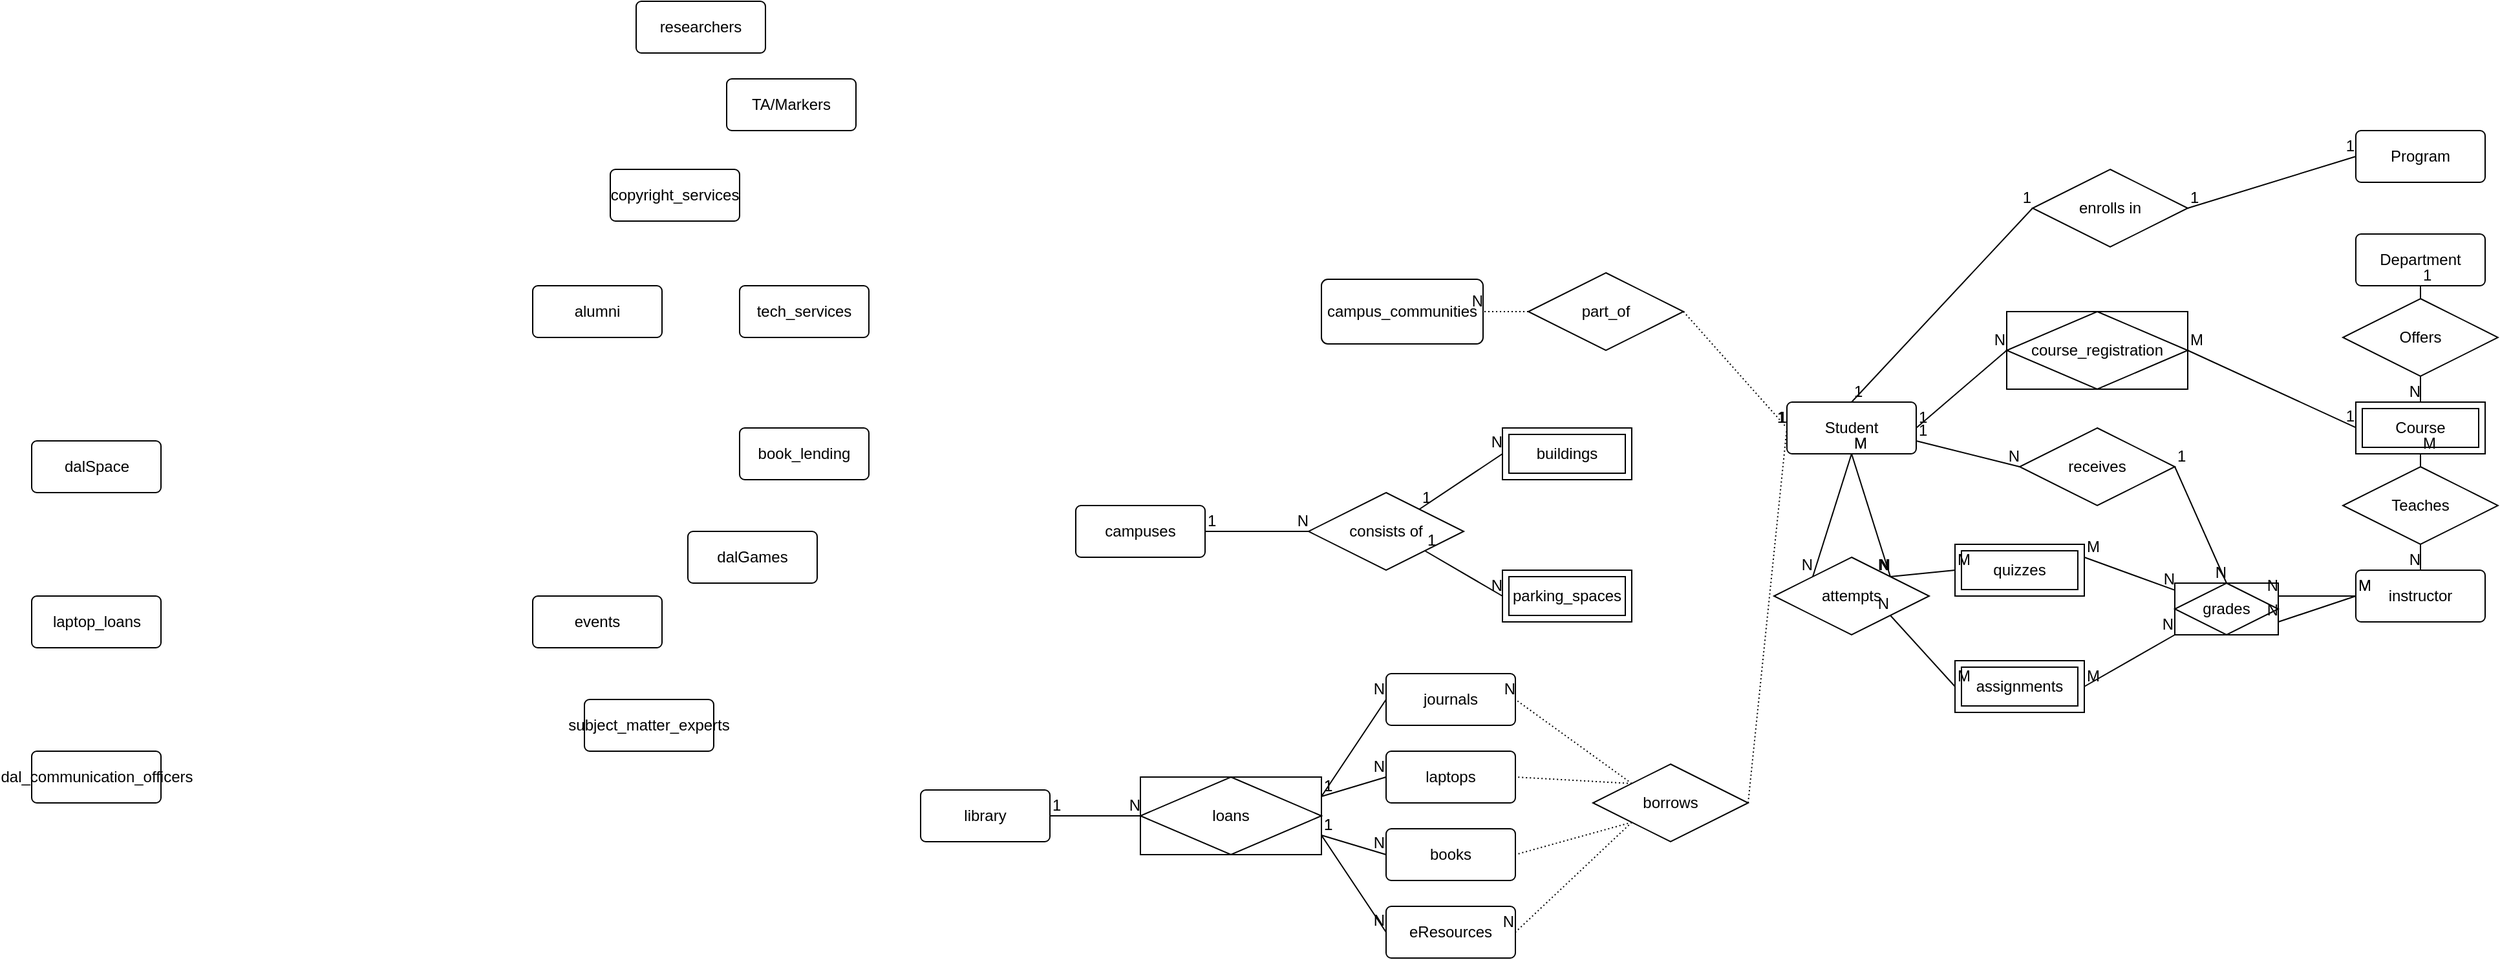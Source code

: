 <mxfile version="20.4.1" type="github">
  <diagram id="mwoVhFl-aJVlrdxnuhqF" name="Page-1">
    <mxGraphModel dx="1166" dy="507" grid="1" gridSize="10" guides="1" tooltips="1" connect="1" arrows="1" fold="1" page="1" pageScale="1" pageWidth="850" pageHeight="1100" math="0" shadow="0">
      <root>
        <mxCell id="0" />
        <mxCell id="1" parent="0" />
        <mxCell id="DxV6wrBg2BRAPzbYnxqS-28" value="campus_communities" style="rounded=1;arcSize=10;whiteSpace=wrap;html=1;align=center;" vertex="1" parent="1">
          <mxGeometry x="1080" y="275" width="125" height="50" as="geometry" />
        </mxCell>
        <mxCell id="DxV6wrBg2BRAPzbYnxqS-131" value="grades" style="shape=associativeEntity;whiteSpace=wrap;html=1;align=center;" vertex="1" parent="1">
          <mxGeometry x="1740" y="510" width="80" height="40" as="geometry" />
        </mxCell>
        <mxCell id="DxV6wrBg2BRAPzbYnxqS-3" value="quizzes" style="shape=ext;margin=3;double=1;whiteSpace=wrap;html=1;align=center;" vertex="1" parent="1">
          <mxGeometry x="1570" y="480" width="100" height="40" as="geometry" />
        </mxCell>
        <mxCell id="DxV6wrBg2BRAPzbYnxqS-5" value="parking_spaces" style="shape=ext;margin=3;double=1;whiteSpace=wrap;html=1;align=center;" vertex="1" parent="1">
          <mxGeometry x="1220" y="500" width="100" height="40" as="geometry" />
        </mxCell>
        <mxCell id="DxV6wrBg2BRAPzbYnxqS-6" value="buildings" style="shape=ext;margin=3;double=1;whiteSpace=wrap;html=1;align=center;" vertex="1" parent="1">
          <mxGeometry x="1220" y="390" width="100" height="40" as="geometry" />
        </mxCell>
        <mxCell id="DxV6wrBg2BRAPzbYnxqS-7" value="dal_communication_officers" style="rounded=1;arcSize=10;whiteSpace=wrap;html=1;align=center;" vertex="1" parent="1">
          <mxGeometry x="82.5" y="640" width="100" height="40" as="geometry" />
        </mxCell>
        <mxCell id="DxV6wrBg2BRAPzbYnxqS-8" value="subject_matter_experts" style="rounded=1;arcSize=10;whiteSpace=wrap;html=1;align=center;" vertex="1" parent="1">
          <mxGeometry x="510" y="600" width="100" height="40" as="geometry" />
        </mxCell>
        <mxCell id="DxV6wrBg2BRAPzbYnxqS-9" value="dalGames" style="rounded=1;arcSize=10;whiteSpace=wrap;html=1;align=center;" vertex="1" parent="1">
          <mxGeometry x="590" y="470" width="100" height="40" as="geometry" />
        </mxCell>
        <mxCell id="DxV6wrBg2BRAPzbYnxqS-10" value="events" style="rounded=1;arcSize=10;whiteSpace=wrap;html=1;align=center;" vertex="1" parent="1">
          <mxGeometry x="470" y="520" width="100" height="40" as="geometry" />
        </mxCell>
        <mxCell id="DxV6wrBg2BRAPzbYnxqS-11" value="eResources" style="rounded=1;arcSize=10;whiteSpace=wrap;html=1;align=center;" vertex="1" parent="1">
          <mxGeometry x="1130" y="760" width="100" height="40" as="geometry" />
        </mxCell>
        <mxCell id="DxV6wrBg2BRAPzbYnxqS-12" value="laptop_loans" style="rounded=1;arcSize=10;whiteSpace=wrap;html=1;align=center;" vertex="1" parent="1">
          <mxGeometry x="82.5" y="520" width="100" height="40" as="geometry" />
        </mxCell>
        <mxCell id="DxV6wrBg2BRAPzbYnxqS-13" value="book_lending" style="rounded=1;arcSize=10;whiteSpace=wrap;html=1;align=center;" vertex="1" parent="1">
          <mxGeometry x="630" y="390" width="100" height="40" as="geometry" />
        </mxCell>
        <mxCell id="DxV6wrBg2BRAPzbYnxqS-15" value="journals" style="rounded=1;arcSize=10;whiteSpace=wrap;html=1;align=center;" vertex="1" parent="1">
          <mxGeometry x="1130" y="580" width="100" height="40" as="geometry" />
        </mxCell>
        <mxCell id="DxV6wrBg2BRAPzbYnxqS-17" value="dalSpace" style="rounded=1;arcSize=10;whiteSpace=wrap;html=1;align=center;" vertex="1" parent="1">
          <mxGeometry x="82.5" y="400" width="100" height="40" as="geometry" />
        </mxCell>
        <mxCell id="DxV6wrBg2BRAPzbYnxqS-18" value="copyright_services" style="rounded=1;arcSize=10;whiteSpace=wrap;html=1;align=center;" vertex="1" parent="1">
          <mxGeometry x="530" y="190" width="100" height="40" as="geometry" />
        </mxCell>
        <mxCell id="DxV6wrBg2BRAPzbYnxqS-19" value="tech_services" style="rounded=1;arcSize=10;whiteSpace=wrap;html=1;align=center;" vertex="1" parent="1">
          <mxGeometry x="630" y="280" width="100" height="40" as="geometry" />
        </mxCell>
        <mxCell id="DxV6wrBg2BRAPzbYnxqS-20" value="alumni" style="rounded=1;arcSize=10;whiteSpace=wrap;html=1;align=center;" vertex="1" parent="1">
          <mxGeometry x="470" y="280" width="100" height="40" as="geometry" />
        </mxCell>
        <mxCell id="DxV6wrBg2BRAPzbYnxqS-21" value="Department" style="rounded=1;arcSize=10;whiteSpace=wrap;html=1;align=center;" vertex="1" parent="1">
          <mxGeometry x="1880" y="240" width="100" height="40" as="geometry" />
        </mxCell>
        <mxCell id="DxV6wrBg2BRAPzbYnxqS-22" value="campuses" style="rounded=1;arcSize=10;whiteSpace=wrap;html=1;align=center;" vertex="1" parent="1">
          <mxGeometry x="890" y="450" width="100" height="40" as="geometry" />
        </mxCell>
        <mxCell id="DxV6wrBg2BRAPzbYnxqS-23" value="TA/Markers" style="rounded=1;arcSize=10;whiteSpace=wrap;html=1;align=center;" vertex="1" parent="1">
          <mxGeometry x="620" y="120" width="100" height="40" as="geometry" />
        </mxCell>
        <mxCell id="DxV6wrBg2BRAPzbYnxqS-24" value="researchers" style="rounded=1;arcSize=10;whiteSpace=wrap;html=1;align=center;" vertex="1" parent="1">
          <mxGeometry x="550" y="60" width="100" height="40" as="geometry" />
        </mxCell>
        <mxCell id="DxV6wrBg2BRAPzbYnxqS-25" value="instructor" style="rounded=1;arcSize=10;whiteSpace=wrap;html=1;align=center;" vertex="1" parent="1">
          <mxGeometry x="1880" y="500" width="100" height="40" as="geometry" />
        </mxCell>
        <mxCell id="DxV6wrBg2BRAPzbYnxqS-33" value="consists of" style="shape=rhombus;perimeter=rhombusPerimeter;whiteSpace=wrap;html=1;align=center;" vertex="1" parent="1">
          <mxGeometry x="1070" y="440" width="120" height="60" as="geometry" />
        </mxCell>
        <mxCell id="DxV6wrBg2BRAPzbYnxqS-37" value="" style="endArrow=none;html=1;rounded=0;exitX=1;exitY=0.5;exitDx=0;exitDy=0;entryX=0;entryY=0.5;entryDx=0;entryDy=0;" edge="1" parent="1" source="DxV6wrBg2BRAPzbYnxqS-22" target="DxV6wrBg2BRAPzbYnxqS-33">
          <mxGeometry relative="1" as="geometry">
            <mxPoint x="1130" y="370" as="sourcePoint" />
            <mxPoint x="1290" y="370" as="targetPoint" />
          </mxGeometry>
        </mxCell>
        <mxCell id="DxV6wrBg2BRAPzbYnxqS-38" value="1" style="resizable=0;html=1;align=left;verticalAlign=bottom;" connectable="0" vertex="1" parent="DxV6wrBg2BRAPzbYnxqS-37">
          <mxGeometry x="-1" relative="1" as="geometry" />
        </mxCell>
        <mxCell id="DxV6wrBg2BRAPzbYnxqS-39" value="N" style="resizable=0;html=1;align=right;verticalAlign=bottom;" connectable="0" vertex="1" parent="DxV6wrBg2BRAPzbYnxqS-37">
          <mxGeometry x="1" relative="1" as="geometry" />
        </mxCell>
        <mxCell id="DxV6wrBg2BRAPzbYnxqS-26" value="Student" style="rounded=1;arcSize=10;whiteSpace=wrap;html=1;align=center;" vertex="1" parent="1">
          <mxGeometry x="1440" y="370" width="100" height="40" as="geometry" />
        </mxCell>
        <mxCell id="DxV6wrBg2BRAPzbYnxqS-67" value="Course" style="shape=ext;margin=3;double=1;whiteSpace=wrap;html=1;align=center;" vertex="1" parent="1">
          <mxGeometry x="1880" y="370" width="100" height="40" as="geometry" />
        </mxCell>
        <mxCell id="DxV6wrBg2BRAPzbYnxqS-107" value="" style="endArrow=none;html=1;rounded=0;strokeColor=default;jumpStyle=arc;exitX=1;exitY=0.5;exitDx=0;exitDy=0;entryX=0;entryY=0.5;entryDx=0;entryDy=0;" edge="1" parent="1" source="DxV6wrBg2BRAPzbYnxqS-26" target="DxV6wrBg2BRAPzbYnxqS-68">
          <mxGeometry relative="1" as="geometry">
            <mxPoint x="1550" y="420" as="sourcePoint" />
            <mxPoint x="1710" y="420" as="targetPoint" />
          </mxGeometry>
        </mxCell>
        <mxCell id="DxV6wrBg2BRAPzbYnxqS-108" value="1" style="resizable=0;html=1;align=left;verticalAlign=bottom;" connectable="0" vertex="1" parent="DxV6wrBg2BRAPzbYnxqS-107">
          <mxGeometry x="-1" relative="1" as="geometry" />
        </mxCell>
        <mxCell id="DxV6wrBg2BRAPzbYnxqS-109" value="N" style="resizable=0;html=1;align=right;verticalAlign=bottom;" connectable="0" vertex="1" parent="DxV6wrBg2BRAPzbYnxqS-107">
          <mxGeometry x="1" relative="1" as="geometry" />
        </mxCell>
        <mxCell id="DxV6wrBg2BRAPzbYnxqS-110" value="" style="endArrow=none;html=1;rounded=0;strokeColor=default;jumpStyle=arc;exitX=1;exitY=0.5;exitDx=0;exitDy=0;entryX=0;entryY=0.5;entryDx=0;entryDy=0;" edge="1" parent="1" source="DxV6wrBg2BRAPzbYnxqS-68">
          <mxGeometry relative="1" as="geometry">
            <mxPoint x="1780" y="389.71" as="sourcePoint" />
            <mxPoint x="1880" y="389.71" as="targetPoint" />
          </mxGeometry>
        </mxCell>
        <mxCell id="DxV6wrBg2BRAPzbYnxqS-111" value="M" style="resizable=0;html=1;align=left;verticalAlign=bottom;" connectable="0" vertex="1" parent="DxV6wrBg2BRAPzbYnxqS-110">
          <mxGeometry x="-1" relative="1" as="geometry" />
        </mxCell>
        <mxCell id="DxV6wrBg2BRAPzbYnxqS-112" value="1" style="resizable=0;html=1;align=right;verticalAlign=bottom;" connectable="0" vertex="1" parent="DxV6wrBg2BRAPzbYnxqS-110">
          <mxGeometry x="1" relative="1" as="geometry" />
        </mxCell>
        <mxCell id="DxV6wrBg2BRAPzbYnxqS-68" value="course_registration" style="shape=associativeEntity;whiteSpace=wrap;html=1;align=center;" vertex="1" parent="1">
          <mxGeometry x="1610" y="300" width="140" height="60" as="geometry" />
        </mxCell>
        <mxCell id="DxV6wrBg2BRAPzbYnxqS-114" value="" style="endArrow=none;html=1;rounded=0;strokeColor=default;jumpStyle=arc;exitX=0.5;exitY=1;exitDx=0;exitDy=0;entryX=0.5;entryY=0;entryDx=0;entryDy=0;" edge="1" parent="1" source="DxV6wrBg2BRAPzbYnxqS-21" target="DxV6wrBg2BRAPzbYnxqS-67">
          <mxGeometry relative="1" as="geometry">
            <mxPoint x="1860" y="260" as="sourcePoint" />
            <mxPoint x="1960" y="260" as="targetPoint" />
          </mxGeometry>
        </mxCell>
        <mxCell id="DxV6wrBg2BRAPzbYnxqS-115" value="1" style="resizable=0;html=1;align=left;verticalAlign=bottom;" connectable="0" vertex="1" parent="DxV6wrBg2BRAPzbYnxqS-114">
          <mxGeometry x="-1" relative="1" as="geometry" />
        </mxCell>
        <mxCell id="DxV6wrBg2BRAPzbYnxqS-116" value="N" style="resizable=0;html=1;align=right;verticalAlign=bottom;" connectable="0" vertex="1" parent="DxV6wrBg2BRAPzbYnxqS-114">
          <mxGeometry x="1" relative="1" as="geometry" />
        </mxCell>
        <mxCell id="DxV6wrBg2BRAPzbYnxqS-113" value="Offers" style="shape=rhombus;perimeter=rhombusPerimeter;whiteSpace=wrap;html=1;align=center;" vertex="1" parent="1">
          <mxGeometry x="1870" y="290" width="120" height="60" as="geometry" />
        </mxCell>
        <mxCell id="DxV6wrBg2BRAPzbYnxqS-119" value="" style="endArrow=none;html=1;rounded=0;strokeColor=default;jumpStyle=arc;exitX=0.5;exitY=1;exitDx=0;exitDy=0;entryX=0.5;entryY=0;entryDx=0;entryDy=0;" edge="1" parent="1" source="DxV6wrBg2BRAPzbYnxqS-67" target="DxV6wrBg2BRAPzbYnxqS-25">
          <mxGeometry relative="1" as="geometry">
            <mxPoint x="2020" y="405.0" as="sourcePoint" />
            <mxPoint x="2020" y="495" as="targetPoint" />
          </mxGeometry>
        </mxCell>
        <mxCell id="DxV6wrBg2BRAPzbYnxqS-120" value="M" style="resizable=0;html=1;align=left;verticalAlign=bottom;" connectable="0" vertex="1" parent="DxV6wrBg2BRAPzbYnxqS-119">
          <mxGeometry x="-1" relative="1" as="geometry" />
        </mxCell>
        <mxCell id="DxV6wrBg2BRAPzbYnxqS-121" value="N" style="resizable=0;html=1;align=right;verticalAlign=bottom;" connectable="0" vertex="1" parent="DxV6wrBg2BRAPzbYnxqS-119">
          <mxGeometry x="1" relative="1" as="geometry" />
        </mxCell>
        <mxCell id="DxV6wrBg2BRAPzbYnxqS-118" value="Teaches" style="shape=rhombus;perimeter=rhombusPerimeter;whiteSpace=wrap;html=1;align=center;" vertex="1" parent="1">
          <mxGeometry x="1870" y="420" width="120" height="60" as="geometry" />
        </mxCell>
        <mxCell id="DxV6wrBg2BRAPzbYnxqS-124" value="" style="endArrow=none;html=1;rounded=0;strokeColor=default;jumpStyle=arc;exitX=0.5;exitY=1;exitDx=0;exitDy=0;entryX=0;entryY=0;entryDx=0;entryDy=0;" edge="1" parent="1" source="DxV6wrBg2BRAPzbYnxqS-26" target="DxV6wrBg2BRAPzbYnxqS-122">
          <mxGeometry relative="1" as="geometry">
            <mxPoint x="1540" y="420" as="sourcePoint" />
            <mxPoint x="1640" y="420" as="targetPoint" />
          </mxGeometry>
        </mxCell>
        <mxCell id="DxV6wrBg2BRAPzbYnxqS-125" value="M" style="resizable=0;html=1;align=left;verticalAlign=bottom;" connectable="0" vertex="1" parent="DxV6wrBg2BRAPzbYnxqS-124">
          <mxGeometry x="-1" relative="1" as="geometry" />
        </mxCell>
        <mxCell id="DxV6wrBg2BRAPzbYnxqS-126" value="N" style="resizable=0;html=1;align=right;verticalAlign=bottom;" connectable="0" vertex="1" parent="DxV6wrBg2BRAPzbYnxqS-124">
          <mxGeometry x="1" relative="1" as="geometry" />
        </mxCell>
        <mxCell id="DxV6wrBg2BRAPzbYnxqS-122" value="attempts" style="shape=rhombus;perimeter=rhombusPerimeter;whiteSpace=wrap;html=1;align=center;" vertex="1" parent="1">
          <mxGeometry x="1430" y="490" width="120" height="60" as="geometry" />
        </mxCell>
        <mxCell id="DxV6wrBg2BRAPzbYnxqS-132" value="" style="endArrow=none;html=1;rounded=0;strokeColor=default;jumpStyle=arc;exitX=0;exitY=0.5;exitDx=0;exitDy=0;entryX=1;entryY=0.25;entryDx=0;entryDy=0;" edge="1" parent="1" source="DxV6wrBg2BRAPzbYnxqS-25" target="DxV6wrBg2BRAPzbYnxqS-131">
          <mxGeometry relative="1" as="geometry">
            <mxPoint x="1650" y="560" as="sourcePoint" />
            <mxPoint x="1760" y="490" as="targetPoint" />
          </mxGeometry>
        </mxCell>
        <mxCell id="DxV6wrBg2BRAPzbYnxqS-133" value="M" style="resizable=0;html=1;align=left;verticalAlign=bottom;" connectable="0" vertex="1" parent="DxV6wrBg2BRAPzbYnxqS-132">
          <mxGeometry x="-1" relative="1" as="geometry" />
        </mxCell>
        <mxCell id="DxV6wrBg2BRAPzbYnxqS-134" value="N" style="resizable=0;html=1;align=right;verticalAlign=bottom;" connectable="0" vertex="1" parent="DxV6wrBg2BRAPzbYnxqS-132">
          <mxGeometry x="1" relative="1" as="geometry" />
        </mxCell>
        <mxCell id="DxV6wrBg2BRAPzbYnxqS-140" value="assignments" style="shape=ext;margin=3;double=1;whiteSpace=wrap;html=1;align=center;" vertex="1" parent="1">
          <mxGeometry x="1570" y="570" width="100" height="40" as="geometry" />
        </mxCell>
        <mxCell id="DxV6wrBg2BRAPzbYnxqS-143" value="" style="endArrow=none;html=1;rounded=0;strokeColor=default;jumpStyle=arc;exitX=0.5;exitY=1;exitDx=0;exitDy=0;entryX=1;entryY=0;entryDx=0;entryDy=0;" edge="1" parent="1" source="DxV6wrBg2BRAPzbYnxqS-26" target="DxV6wrBg2BRAPzbYnxqS-122">
          <mxGeometry relative="1" as="geometry">
            <mxPoint x="1500" y="420" as="sourcePoint" />
            <mxPoint x="1470" y="465" as="targetPoint" />
          </mxGeometry>
        </mxCell>
        <mxCell id="DxV6wrBg2BRAPzbYnxqS-144" value="M" style="resizable=0;html=1;align=left;verticalAlign=bottom;" connectable="0" vertex="1" parent="DxV6wrBg2BRAPzbYnxqS-143">
          <mxGeometry x="-1" relative="1" as="geometry" />
        </mxCell>
        <mxCell id="DxV6wrBg2BRAPzbYnxqS-145" value="N" style="resizable=0;html=1;align=right;verticalAlign=bottom;" connectable="0" vertex="1" parent="DxV6wrBg2BRAPzbYnxqS-143">
          <mxGeometry x="1" relative="1" as="geometry" />
        </mxCell>
        <mxCell id="DxV6wrBg2BRAPzbYnxqS-146" value="" style="endArrow=none;html=1;rounded=0;strokeColor=default;jumpStyle=arc;entryX=1;entryY=0.75;entryDx=0;entryDy=0;exitX=0;exitY=0.5;exitDx=0;exitDy=0;" edge="1" parent="1" source="DxV6wrBg2BRAPzbYnxqS-25" target="DxV6wrBg2BRAPzbYnxqS-131">
          <mxGeometry relative="1" as="geometry">
            <mxPoint x="1860" y="540" as="sourcePoint" />
            <mxPoint x="1750" y="515" as="targetPoint" />
          </mxGeometry>
        </mxCell>
        <mxCell id="DxV6wrBg2BRAPzbYnxqS-147" value="M" style="resizable=0;html=1;align=left;verticalAlign=bottom;" connectable="0" vertex="1" parent="DxV6wrBg2BRAPzbYnxqS-146">
          <mxGeometry x="-1" relative="1" as="geometry" />
        </mxCell>
        <mxCell id="DxV6wrBg2BRAPzbYnxqS-148" value="N" style="resizable=0;html=1;align=right;verticalAlign=bottom;" connectable="0" vertex="1" parent="DxV6wrBg2BRAPzbYnxqS-146">
          <mxGeometry x="1" relative="1" as="geometry" />
        </mxCell>
        <mxCell id="DxV6wrBg2BRAPzbYnxqS-149" value="" style="endArrow=none;html=1;rounded=0;strokeColor=default;jumpStyle=arc;exitX=0;exitY=0.5;exitDx=0;exitDy=0;entryX=1;entryY=0;entryDx=0;entryDy=0;" edge="1" parent="1" source="DxV6wrBg2BRAPzbYnxqS-3" target="DxV6wrBg2BRAPzbYnxqS-122">
          <mxGeometry relative="1" as="geometry">
            <mxPoint x="1500" y="420" as="sourcePoint" />
            <mxPoint x="1530" y="495" as="targetPoint" />
          </mxGeometry>
        </mxCell>
        <mxCell id="DxV6wrBg2BRAPzbYnxqS-150" value="M" style="resizable=0;html=1;align=left;verticalAlign=bottom;" connectable="0" vertex="1" parent="DxV6wrBg2BRAPzbYnxqS-149">
          <mxGeometry x="-1" relative="1" as="geometry" />
        </mxCell>
        <mxCell id="DxV6wrBg2BRAPzbYnxqS-151" value="N" style="resizable=0;html=1;align=right;verticalAlign=bottom;" connectable="0" vertex="1" parent="DxV6wrBg2BRAPzbYnxqS-149">
          <mxGeometry x="1" relative="1" as="geometry" />
        </mxCell>
        <mxCell id="DxV6wrBg2BRAPzbYnxqS-152" value="" style="endArrow=none;html=1;rounded=0;strokeColor=default;jumpStyle=arc;exitX=0;exitY=0.5;exitDx=0;exitDy=0;entryX=1;entryY=1;entryDx=0;entryDy=0;" edge="1" parent="1" source="DxV6wrBg2BRAPzbYnxqS-140" target="DxV6wrBg2BRAPzbYnxqS-122">
          <mxGeometry relative="1" as="geometry">
            <mxPoint x="1570" y="520" as="sourcePoint" />
            <mxPoint x="1530" y="535" as="targetPoint" />
          </mxGeometry>
        </mxCell>
        <mxCell id="DxV6wrBg2BRAPzbYnxqS-153" value="M" style="resizable=0;html=1;align=left;verticalAlign=bottom;" connectable="0" vertex="1" parent="DxV6wrBg2BRAPzbYnxqS-152">
          <mxGeometry x="-1" relative="1" as="geometry" />
        </mxCell>
        <mxCell id="DxV6wrBg2BRAPzbYnxqS-154" value="N" style="resizable=0;html=1;align=right;verticalAlign=bottom;" connectable="0" vertex="1" parent="DxV6wrBg2BRAPzbYnxqS-152">
          <mxGeometry x="1" relative="1" as="geometry" />
        </mxCell>
        <mxCell id="DxV6wrBg2BRAPzbYnxqS-155" value="" style="endArrow=none;html=1;rounded=0;strokeColor=default;jumpStyle=arc;exitX=1;exitY=0.25;exitDx=0;exitDy=0;" edge="1" parent="1" source="DxV6wrBg2BRAPzbYnxqS-3" target="DxV6wrBg2BRAPzbYnxqS-131">
          <mxGeometry relative="1" as="geometry">
            <mxPoint x="1720" y="490" as="sourcePoint" />
            <mxPoint x="1680" y="455" as="targetPoint" />
          </mxGeometry>
        </mxCell>
        <mxCell id="DxV6wrBg2BRAPzbYnxqS-156" value="M" style="resizable=0;html=1;align=left;verticalAlign=bottom;" connectable="0" vertex="1" parent="DxV6wrBg2BRAPzbYnxqS-155">
          <mxGeometry x="-1" relative="1" as="geometry" />
        </mxCell>
        <mxCell id="DxV6wrBg2BRAPzbYnxqS-157" value="N" style="resizable=0;html=1;align=right;verticalAlign=bottom;" connectable="0" vertex="1" parent="DxV6wrBg2BRAPzbYnxqS-155">
          <mxGeometry x="1" relative="1" as="geometry" />
        </mxCell>
        <mxCell id="DxV6wrBg2BRAPzbYnxqS-158" value="" style="endArrow=none;html=1;rounded=0;strokeColor=default;jumpStyle=arc;exitX=1;exitY=0.5;exitDx=0;exitDy=0;entryX=0;entryY=1;entryDx=0;entryDy=0;" edge="1" parent="1" source="DxV6wrBg2BRAPzbYnxqS-140" target="DxV6wrBg2BRAPzbYnxqS-131">
          <mxGeometry relative="1" as="geometry">
            <mxPoint x="1680" y="560" as="sourcePoint" />
            <mxPoint x="1761.304" y="604.348" as="targetPoint" />
          </mxGeometry>
        </mxCell>
        <mxCell id="DxV6wrBg2BRAPzbYnxqS-159" value="M" style="resizable=0;html=1;align=left;verticalAlign=bottom;" connectable="0" vertex="1" parent="DxV6wrBg2BRAPzbYnxqS-158">
          <mxGeometry x="-1" relative="1" as="geometry" />
        </mxCell>
        <mxCell id="DxV6wrBg2BRAPzbYnxqS-160" value="N" style="resizable=0;html=1;align=right;verticalAlign=bottom;" connectable="0" vertex="1" parent="DxV6wrBg2BRAPzbYnxqS-158">
          <mxGeometry x="1" relative="1" as="geometry" />
        </mxCell>
        <mxCell id="DxV6wrBg2BRAPzbYnxqS-161" value="" style="endArrow=none;html=1;rounded=0;entryX=0;entryY=0.5;entryDx=0;entryDy=0;" edge="1" parent="1" source="DxV6wrBg2BRAPzbYnxqS-33" target="DxV6wrBg2BRAPzbYnxqS-6">
          <mxGeometry relative="1" as="geometry">
            <mxPoint x="1130" y="420" as="sourcePoint" />
            <mxPoint x="1210" y="420" as="targetPoint" />
          </mxGeometry>
        </mxCell>
        <mxCell id="DxV6wrBg2BRAPzbYnxqS-162" value="1" style="resizable=0;html=1;align=left;verticalAlign=bottom;" connectable="0" vertex="1" parent="DxV6wrBg2BRAPzbYnxqS-161">
          <mxGeometry x="-1" relative="1" as="geometry" />
        </mxCell>
        <mxCell id="DxV6wrBg2BRAPzbYnxqS-163" value="N" style="resizable=0;html=1;align=right;verticalAlign=bottom;" connectable="0" vertex="1" parent="DxV6wrBg2BRAPzbYnxqS-161">
          <mxGeometry x="1" relative="1" as="geometry" />
        </mxCell>
        <mxCell id="DxV6wrBg2BRAPzbYnxqS-164" value="" style="endArrow=none;html=1;rounded=0;entryX=0;entryY=0.5;entryDx=0;entryDy=0;exitX=1;exitY=1;exitDx=0;exitDy=0;" edge="1" parent="1" source="DxV6wrBg2BRAPzbYnxqS-33" target="DxV6wrBg2BRAPzbYnxqS-5">
          <mxGeometry relative="1" as="geometry">
            <mxPoint x="1168.696" y="464.348" as="sourcePoint" />
            <mxPoint x="1250" y="420" as="targetPoint" />
          </mxGeometry>
        </mxCell>
        <mxCell id="DxV6wrBg2BRAPzbYnxqS-165" value="1" style="resizable=0;html=1;align=left;verticalAlign=bottom;" connectable="0" vertex="1" parent="DxV6wrBg2BRAPzbYnxqS-164">
          <mxGeometry x="-1" relative="1" as="geometry" />
        </mxCell>
        <mxCell id="DxV6wrBg2BRAPzbYnxqS-166" value="N" style="resizable=0;html=1;align=right;verticalAlign=bottom;" connectable="0" vertex="1" parent="DxV6wrBg2BRAPzbYnxqS-164">
          <mxGeometry x="1" relative="1" as="geometry" />
        </mxCell>
        <mxCell id="DxV6wrBg2BRAPzbYnxqS-177" value="receives" style="shape=rhombus;perimeter=rhombusPerimeter;whiteSpace=wrap;html=1;align=center;" vertex="1" parent="1">
          <mxGeometry x="1620" y="390" width="120" height="60" as="geometry" />
        </mxCell>
        <mxCell id="DxV6wrBg2BRAPzbYnxqS-180" value="" style="endArrow=none;html=1;rounded=0;strokeColor=default;jumpStyle=arc;exitX=1;exitY=0.75;exitDx=0;exitDy=0;entryX=0;entryY=0.5;entryDx=0;entryDy=0;" edge="1" parent="1" source="DxV6wrBg2BRAPzbYnxqS-26" target="DxV6wrBg2BRAPzbYnxqS-177">
          <mxGeometry relative="1" as="geometry">
            <mxPoint x="1550" y="400" as="sourcePoint" />
            <mxPoint x="1620" y="340" as="targetPoint" />
          </mxGeometry>
        </mxCell>
        <mxCell id="DxV6wrBg2BRAPzbYnxqS-181" value="1" style="resizable=0;html=1;align=left;verticalAlign=bottom;" connectable="0" vertex="1" parent="DxV6wrBg2BRAPzbYnxqS-180">
          <mxGeometry x="-1" relative="1" as="geometry" />
        </mxCell>
        <mxCell id="DxV6wrBg2BRAPzbYnxqS-182" value="N" style="resizable=0;html=1;align=right;verticalAlign=bottom;" connectable="0" vertex="1" parent="DxV6wrBg2BRAPzbYnxqS-180">
          <mxGeometry x="1" relative="1" as="geometry" />
        </mxCell>
        <mxCell id="DxV6wrBg2BRAPzbYnxqS-183" value="" style="endArrow=none;html=1;rounded=0;strokeColor=default;jumpStyle=arc;exitX=1;exitY=0.5;exitDx=0;exitDy=0;entryX=0.5;entryY=0;entryDx=0;entryDy=0;" edge="1" parent="1" source="DxV6wrBg2BRAPzbYnxqS-177" target="DxV6wrBg2BRAPzbYnxqS-131">
          <mxGeometry relative="1" as="geometry">
            <mxPoint x="1740" y="430" as="sourcePoint" />
            <mxPoint x="1820" y="450" as="targetPoint" />
          </mxGeometry>
        </mxCell>
        <mxCell id="DxV6wrBg2BRAPzbYnxqS-184" value="1" style="resizable=0;html=1;align=left;verticalAlign=bottom;" connectable="0" vertex="1" parent="DxV6wrBg2BRAPzbYnxqS-183">
          <mxGeometry x="-1" relative="1" as="geometry" />
        </mxCell>
        <mxCell id="DxV6wrBg2BRAPzbYnxqS-185" value="N" style="resizable=0;html=1;align=right;verticalAlign=bottom;" connectable="0" vertex="1" parent="DxV6wrBg2BRAPzbYnxqS-183">
          <mxGeometry x="1" relative="1" as="geometry" />
        </mxCell>
        <mxCell id="DxV6wrBg2BRAPzbYnxqS-187" value="enrolls in" style="shape=rhombus;perimeter=rhombusPerimeter;whiteSpace=wrap;html=1;align=center;" vertex="1" parent="1">
          <mxGeometry x="1630" y="190" width="120" height="60" as="geometry" />
        </mxCell>
        <mxCell id="DxV6wrBg2BRAPzbYnxqS-189" value="" style="endArrow=none;html=1;rounded=0;strokeColor=default;jumpStyle=arc;exitX=0.5;exitY=0;exitDx=0;exitDy=0;entryX=0;entryY=0.5;entryDx=0;entryDy=0;" edge="1" parent="1" source="DxV6wrBg2BRAPzbYnxqS-26" target="DxV6wrBg2BRAPzbYnxqS-187">
          <mxGeometry relative="1" as="geometry">
            <mxPoint x="1485" y="360" as="sourcePoint" />
            <mxPoint x="1555" y="300" as="targetPoint" />
          </mxGeometry>
        </mxCell>
        <mxCell id="DxV6wrBg2BRAPzbYnxqS-190" value="1" style="resizable=0;html=1;align=left;verticalAlign=bottom;" connectable="0" vertex="1" parent="DxV6wrBg2BRAPzbYnxqS-189">
          <mxGeometry x="-1" relative="1" as="geometry" />
        </mxCell>
        <mxCell id="DxV6wrBg2BRAPzbYnxqS-191" value="1" style="resizable=0;html=1;align=right;verticalAlign=bottom;" connectable="0" vertex="1" parent="DxV6wrBg2BRAPzbYnxqS-189">
          <mxGeometry x="1" relative="1" as="geometry" />
        </mxCell>
        <mxCell id="DxV6wrBg2BRAPzbYnxqS-192" value="Program" style="rounded=1;arcSize=10;whiteSpace=wrap;html=1;align=center;" vertex="1" parent="1">
          <mxGeometry x="1880" y="160" width="100" height="40" as="geometry" />
        </mxCell>
        <mxCell id="DxV6wrBg2BRAPzbYnxqS-193" value="" style="endArrow=none;html=1;rounded=0;strokeColor=default;jumpStyle=arc;exitX=1;exitY=0.5;exitDx=0;exitDy=0;entryX=0;entryY=0.5;entryDx=0;entryDy=0;" edge="1" parent="1" source="DxV6wrBg2BRAPzbYnxqS-187" target="DxV6wrBg2BRAPzbYnxqS-192">
          <mxGeometry relative="1" as="geometry">
            <mxPoint x="1720" y="290" as="sourcePoint" />
            <mxPoint x="1860" y="140" as="targetPoint" />
          </mxGeometry>
        </mxCell>
        <mxCell id="DxV6wrBg2BRAPzbYnxqS-194" value="1" style="resizable=0;html=1;align=left;verticalAlign=bottom;" connectable="0" vertex="1" parent="DxV6wrBg2BRAPzbYnxqS-193">
          <mxGeometry x="-1" relative="1" as="geometry" />
        </mxCell>
        <mxCell id="DxV6wrBg2BRAPzbYnxqS-195" value="1" style="resizable=0;html=1;align=right;verticalAlign=bottom;" connectable="0" vertex="1" parent="DxV6wrBg2BRAPzbYnxqS-193">
          <mxGeometry x="1" relative="1" as="geometry" />
        </mxCell>
        <mxCell id="DxV6wrBg2BRAPzbYnxqS-203" value="borrows" style="shape=rhombus;perimeter=rhombusPerimeter;whiteSpace=wrap;html=1;align=center;" vertex="1" parent="1">
          <mxGeometry x="1290" y="650" width="120" height="60" as="geometry" />
        </mxCell>
        <mxCell id="DxV6wrBg2BRAPzbYnxqS-210" value="" style="endArrow=none;html=1;rounded=0;dashed=1;dashPattern=1 2;strokeColor=default;jumpStyle=arc;exitX=0;exitY=0.5;exitDx=0;exitDy=0;entryX=1;entryY=0.5;entryDx=0;entryDy=0;" edge="1" parent="1" source="DxV6wrBg2BRAPzbYnxqS-196" target="DxV6wrBg2BRAPzbYnxqS-28">
          <mxGeometry relative="1" as="geometry">
            <mxPoint x="1230" y="340" as="sourcePoint" />
            <mxPoint x="1390" y="340" as="targetPoint" />
          </mxGeometry>
        </mxCell>
        <mxCell id="DxV6wrBg2BRAPzbYnxqS-211" value="N" style="resizable=0;html=1;align=right;verticalAlign=bottom;" connectable="0" vertex="1" parent="DxV6wrBg2BRAPzbYnxqS-210">
          <mxGeometry x="1" relative="1" as="geometry" />
        </mxCell>
        <mxCell id="DxV6wrBg2BRAPzbYnxqS-196" value="part_of" style="shape=rhombus;perimeter=rhombusPerimeter;whiteSpace=wrap;html=1;align=center;" vertex="1" parent="1">
          <mxGeometry x="1240" y="270" width="120" height="60" as="geometry" />
        </mxCell>
        <mxCell id="DxV6wrBg2BRAPzbYnxqS-197" value="" style="endArrow=none;html=1;rounded=0;dashed=1;dashPattern=1 2;strokeColor=default;jumpStyle=arc;exitX=1;exitY=0.5;exitDx=0;exitDy=0;entryX=0;entryY=0.5;entryDx=0;entryDy=0;" edge="1" parent="1" source="DxV6wrBg2BRAPzbYnxqS-196" target="DxV6wrBg2BRAPzbYnxqS-26">
          <mxGeometry relative="1" as="geometry">
            <mxPoint x="1230" y="200" as="sourcePoint" />
            <mxPoint x="1390" y="200" as="targetPoint" />
          </mxGeometry>
        </mxCell>
        <mxCell id="DxV6wrBg2BRAPzbYnxqS-198" value="1" style="resizable=0;html=1;align=right;verticalAlign=bottom;" connectable="0" vertex="1" parent="DxV6wrBg2BRAPzbYnxqS-197">
          <mxGeometry x="1" relative="1" as="geometry" />
        </mxCell>
        <mxCell id="DxV6wrBg2BRAPzbYnxqS-213" value="" style="endArrow=none;html=1;rounded=0;dashed=1;dashPattern=1 2;strokeColor=default;jumpStyle=arc;exitX=0;exitY=0;exitDx=0;exitDy=0;entryX=1;entryY=0.5;entryDx=0;entryDy=0;" edge="1" parent="1" source="DxV6wrBg2BRAPzbYnxqS-203" target="DxV6wrBg2BRAPzbYnxqS-14">
          <mxGeometry relative="1" as="geometry">
            <mxPoint x="1150" y="540" as="sourcePoint" />
            <mxPoint x="1310" y="540" as="targetPoint" />
          </mxGeometry>
        </mxCell>
        <mxCell id="DxV6wrBg2BRAPzbYnxqS-214" value="N" style="resizable=0;html=1;align=right;verticalAlign=bottom;" connectable="0" vertex="1" parent="DxV6wrBg2BRAPzbYnxqS-213">
          <mxGeometry x="1" relative="1" as="geometry" />
        </mxCell>
        <mxCell id="DxV6wrBg2BRAPzbYnxqS-215" value="" style="endArrow=none;html=1;rounded=0;dashed=1;dashPattern=1 2;strokeColor=default;jumpStyle=arc;entryX=1;entryY=0.5;entryDx=0;entryDy=0;exitX=0;exitY=1;exitDx=0;exitDy=0;" edge="1" parent="1" source="DxV6wrBg2BRAPzbYnxqS-203" target="DxV6wrBg2BRAPzbYnxqS-16">
          <mxGeometry relative="1" as="geometry">
            <mxPoint x="1310" y="720" as="sourcePoint" />
            <mxPoint x="1240.0" y="730" as="targetPoint" />
          </mxGeometry>
        </mxCell>
        <mxCell id="DxV6wrBg2BRAPzbYnxqS-216" value="N" style="resizable=0;html=1;align=right;verticalAlign=bottom;" connectable="0" vertex="1" parent="DxV6wrBg2BRAPzbYnxqS-215">
          <mxGeometry x="1" relative="1" as="geometry" />
        </mxCell>
        <mxCell id="DxV6wrBg2BRAPzbYnxqS-217" value="" style="endArrow=none;html=1;rounded=0;dashed=1;dashPattern=1 2;strokeColor=default;jumpStyle=arc;exitX=1;exitY=0.5;exitDx=0;exitDy=0;entryX=0;entryY=0.5;entryDx=0;entryDy=0;" edge="1" parent="1" source="DxV6wrBg2BRAPzbYnxqS-203" target="DxV6wrBg2BRAPzbYnxqS-26">
          <mxGeometry relative="1" as="geometry">
            <mxPoint x="1190" y="570" as="sourcePoint" />
            <mxPoint x="1350" y="570" as="targetPoint" />
          </mxGeometry>
        </mxCell>
        <mxCell id="DxV6wrBg2BRAPzbYnxqS-218" value="1" style="resizable=0;html=1;align=right;verticalAlign=bottom;" connectable="0" vertex="1" parent="DxV6wrBg2BRAPzbYnxqS-217">
          <mxGeometry x="1" relative="1" as="geometry" />
        </mxCell>
        <mxCell id="DxV6wrBg2BRAPzbYnxqS-219" value="" style="endArrow=none;html=1;rounded=0;dashed=1;dashPattern=1 2;strokeColor=default;jumpStyle=arc;exitX=0;exitY=0;exitDx=0;exitDy=0;entryX=1;entryY=0.5;entryDx=0;entryDy=0;" edge="1" parent="1" source="DxV6wrBg2BRAPzbYnxqS-203" target="DxV6wrBg2BRAPzbYnxqS-15">
          <mxGeometry relative="1" as="geometry">
            <mxPoint x="1345" y="605" as="sourcePoint" />
            <mxPoint x="1255" y="600" as="targetPoint" />
          </mxGeometry>
        </mxCell>
        <mxCell id="DxV6wrBg2BRAPzbYnxqS-220" value="N" style="resizable=0;html=1;align=right;verticalAlign=bottom;" connectable="0" vertex="1" parent="DxV6wrBg2BRAPzbYnxqS-219">
          <mxGeometry x="1" relative="1" as="geometry" />
        </mxCell>
        <mxCell id="DxV6wrBg2BRAPzbYnxqS-221" value="" style="endArrow=none;html=1;rounded=0;dashed=1;dashPattern=1 2;strokeColor=default;jumpStyle=arc;entryX=1;entryY=0.5;entryDx=0;entryDy=0;exitX=0;exitY=1;exitDx=0;exitDy=0;" edge="1" parent="1" source="DxV6wrBg2BRAPzbYnxqS-203" target="DxV6wrBg2BRAPzbYnxqS-11">
          <mxGeometry relative="1" as="geometry">
            <mxPoint x="1330" y="705" as="sourcePoint" />
            <mxPoint x="1240" y="730" as="targetPoint" />
          </mxGeometry>
        </mxCell>
        <mxCell id="DxV6wrBg2BRAPzbYnxqS-222" value="N" style="resizable=0;html=1;align=right;verticalAlign=bottom;" connectable="0" vertex="1" parent="DxV6wrBg2BRAPzbYnxqS-221">
          <mxGeometry x="1" relative="1" as="geometry" />
        </mxCell>
        <mxCell id="DxV6wrBg2BRAPzbYnxqS-14" value="laptops" style="rounded=1;arcSize=10;whiteSpace=wrap;html=1;align=center;" vertex="1" parent="1">
          <mxGeometry x="1130" y="640" width="100" height="40" as="geometry" />
        </mxCell>
        <mxCell id="DxV6wrBg2BRAPzbYnxqS-16" value="books" style="rounded=1;arcSize=10;whiteSpace=wrap;html=1;align=center;" vertex="1" parent="1">
          <mxGeometry x="1130" y="700" width="100" height="40" as="geometry" />
        </mxCell>
        <mxCell id="DxV6wrBg2BRAPzbYnxqS-27" value="library" style="rounded=1;arcSize=10;whiteSpace=wrap;html=1;align=center;" vertex="1" parent="1">
          <mxGeometry x="770" y="670" width="100" height="40" as="geometry" />
        </mxCell>
        <mxCell id="DxV6wrBg2BRAPzbYnxqS-167" value="" style="endArrow=none;html=1;rounded=0;strokeColor=default;jumpStyle=arc;exitX=1;exitY=0.5;exitDx=0;exitDy=0;entryX=0;entryY=0.5;entryDx=0;entryDy=0;" edge="1" parent="1" source="DxV6wrBg2BRAPzbYnxqS-27" target="DxV6wrBg2BRAPzbYnxqS-170">
          <mxGeometry relative="1" as="geometry">
            <mxPoint x="1100" y="730" as="sourcePoint" />
            <mxPoint x="1260" y="730" as="targetPoint" />
          </mxGeometry>
        </mxCell>
        <mxCell id="DxV6wrBg2BRAPzbYnxqS-168" value="1" style="resizable=0;html=1;align=left;verticalAlign=bottom;" connectable="0" vertex="1" parent="DxV6wrBg2BRAPzbYnxqS-167">
          <mxGeometry x="-1" relative="1" as="geometry" />
        </mxCell>
        <mxCell id="DxV6wrBg2BRAPzbYnxqS-169" value="N" style="resizable=0;html=1;align=right;verticalAlign=bottom;" connectable="0" vertex="1" parent="DxV6wrBg2BRAPzbYnxqS-167">
          <mxGeometry x="1" relative="1" as="geometry" />
        </mxCell>
        <mxCell id="DxV6wrBg2BRAPzbYnxqS-170" value="loans" style="shape=associativeEntity;whiteSpace=wrap;html=1;align=center;" vertex="1" parent="1">
          <mxGeometry x="940" y="660" width="140" height="60" as="geometry" />
        </mxCell>
        <mxCell id="DxV6wrBg2BRAPzbYnxqS-171" value="" style="endArrow=none;html=1;rounded=0;strokeColor=default;jumpStyle=arc;exitX=1;exitY=0.25;exitDx=0;exitDy=0;entryX=0;entryY=0.5;entryDx=0;entryDy=0;" edge="1" parent="1" source="DxV6wrBg2BRAPzbYnxqS-170" target="DxV6wrBg2BRAPzbYnxqS-14">
          <mxGeometry relative="1" as="geometry">
            <mxPoint x="1090" y="680" as="sourcePoint" />
            <mxPoint x="1150" y="680" as="targetPoint" />
          </mxGeometry>
        </mxCell>
        <mxCell id="DxV6wrBg2BRAPzbYnxqS-172" value="1" style="resizable=0;html=1;align=left;verticalAlign=bottom;" connectable="0" vertex="1" parent="DxV6wrBg2BRAPzbYnxqS-171">
          <mxGeometry x="-1" relative="1" as="geometry" />
        </mxCell>
        <mxCell id="DxV6wrBg2BRAPzbYnxqS-173" value="N" style="resizable=0;html=1;align=right;verticalAlign=bottom;" connectable="0" vertex="1" parent="DxV6wrBg2BRAPzbYnxqS-171">
          <mxGeometry x="1" relative="1" as="geometry" />
        </mxCell>
        <mxCell id="DxV6wrBg2BRAPzbYnxqS-174" value="" style="endArrow=none;html=1;rounded=0;strokeColor=default;jumpStyle=arc;exitX=1;exitY=0.75;exitDx=0;exitDy=0;entryX=0;entryY=0.5;entryDx=0;entryDy=0;" edge="1" parent="1" source="DxV6wrBg2BRAPzbYnxqS-170" target="DxV6wrBg2BRAPzbYnxqS-16">
          <mxGeometry relative="1" as="geometry">
            <mxPoint x="1060" y="745" as="sourcePoint" />
            <mxPoint x="1120" y="730" as="targetPoint" />
          </mxGeometry>
        </mxCell>
        <mxCell id="DxV6wrBg2BRAPzbYnxqS-175" value="1" style="resizable=0;html=1;align=left;verticalAlign=bottom;" connectable="0" vertex="1" parent="DxV6wrBg2BRAPzbYnxqS-174">
          <mxGeometry x="-1" relative="1" as="geometry" />
        </mxCell>
        <mxCell id="DxV6wrBg2BRAPzbYnxqS-176" value="N" style="resizable=0;html=1;align=right;verticalAlign=bottom;" connectable="0" vertex="1" parent="DxV6wrBg2BRAPzbYnxqS-174">
          <mxGeometry x="1" relative="1" as="geometry" />
        </mxCell>
        <mxCell id="DxV6wrBg2BRAPzbYnxqS-223" value="" style="endArrow=none;html=1;rounded=0;strokeColor=default;jumpStyle=arc;exitX=1;exitY=0.25;exitDx=0;exitDy=0;entryX=0;entryY=0.5;entryDx=0;entryDy=0;" edge="1" parent="1" source="DxV6wrBg2BRAPzbYnxqS-170" target="DxV6wrBg2BRAPzbYnxqS-15">
          <mxGeometry relative="1" as="geometry">
            <mxPoint x="1070" y="610" as="sourcePoint" />
            <mxPoint x="1120" y="595" as="targetPoint" />
          </mxGeometry>
        </mxCell>
        <mxCell id="DxV6wrBg2BRAPzbYnxqS-224" value="1" style="resizable=0;html=1;align=left;verticalAlign=bottom;" connectable="0" vertex="1" parent="DxV6wrBg2BRAPzbYnxqS-223">
          <mxGeometry x="-1" relative="1" as="geometry" />
        </mxCell>
        <mxCell id="DxV6wrBg2BRAPzbYnxqS-225" value="N" style="resizable=0;html=1;align=right;verticalAlign=bottom;" connectable="0" vertex="1" parent="DxV6wrBg2BRAPzbYnxqS-223">
          <mxGeometry x="1" relative="1" as="geometry" />
        </mxCell>
        <mxCell id="DxV6wrBg2BRAPzbYnxqS-226" value="" style="endArrow=none;html=1;rounded=0;strokeColor=default;jumpStyle=arc;entryX=0;entryY=0.5;entryDx=0;entryDy=0;exitX=1;exitY=0.75;exitDx=0;exitDy=0;" edge="1" parent="1" source="DxV6wrBg2BRAPzbYnxqS-170" target="DxV6wrBg2BRAPzbYnxqS-11">
          <mxGeometry relative="1" as="geometry">
            <mxPoint x="1080" y="750" as="sourcePoint" />
            <mxPoint x="1140" y="730" as="targetPoint" />
          </mxGeometry>
        </mxCell>
        <mxCell id="DxV6wrBg2BRAPzbYnxqS-227" value="1" style="resizable=0;html=1;align=left;verticalAlign=bottom;" connectable="0" vertex="1" parent="DxV6wrBg2BRAPzbYnxqS-226">
          <mxGeometry x="-1" relative="1" as="geometry" />
        </mxCell>
        <mxCell id="DxV6wrBg2BRAPzbYnxqS-228" value="N" style="resizable=0;html=1;align=right;verticalAlign=bottom;" connectable="0" vertex="1" parent="DxV6wrBg2BRAPzbYnxqS-226">
          <mxGeometry x="1" relative="1" as="geometry" />
        </mxCell>
      </root>
    </mxGraphModel>
  </diagram>
</mxfile>
